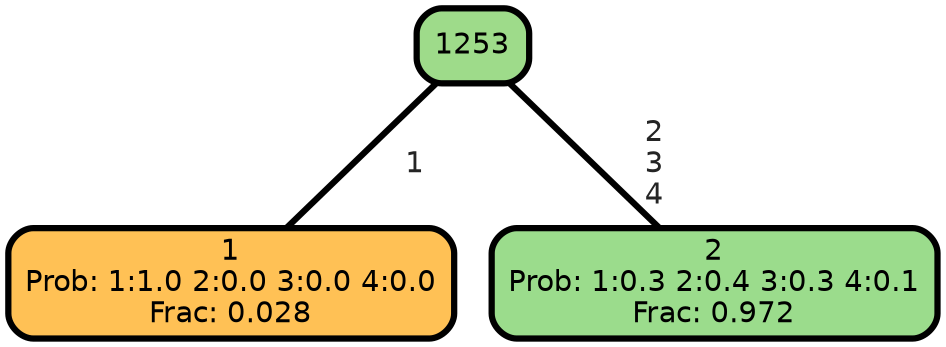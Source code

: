 graph Tree {
node [shape=box, style="filled, rounded",color="black",penwidth="3",fontcolor="black",                 fontname=helvetica] ;
graph [ranksep="0 equally", splines=straight,                 bgcolor=transparent, dpi=200] ;
edge [fontname=helvetica, fontweight=bold,fontcolor=grey14,color=black] ;
0 [label="1
Prob: 1:1.0 2:0.0 3:0.0 4:0.0
Frac: 0.028", fillcolor="#ffc155"] ;
1 [label="1253", fillcolor="#9edb8a"] ;
2 [label="2
Prob: 1:0.3 2:0.4 3:0.3 4:0.1
Frac: 0.972", fillcolor="#9bdc8c"] ;
1 -- 0 [label=" 1",penwidth=3] ;
1 -- 2 [label=" 2\n 3\n 4",penwidth=3] ;
{rank = same;}}